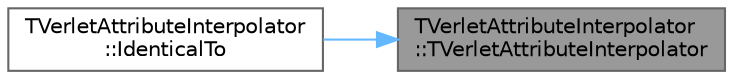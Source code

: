 digraph "TVerletAttributeInterpolator::TVerletAttributeInterpolator"
{
 // INTERACTIVE_SVG=YES
 // LATEX_PDF_SIZE
  bgcolor="transparent";
  edge [fontname=Helvetica,fontsize=10,labelfontname=Helvetica,labelfontsize=10];
  node [fontname=Helvetica,fontsize=10,shape=box,height=0.2,width=0.4];
  rankdir="RL";
  Node1 [id="Node000001",label="TVerletAttributeInterpolator\l::TVerletAttributeInterpolator",height=0.2,width=0.4,color="gray40", fillcolor="grey60", style="filled", fontcolor="black",tooltip=" "];
  Node1 -> Node2 [id="edge1_Node000001_Node000002",dir="back",color="steelblue1",style="solid",tooltip=" "];
  Node2 [id="Node000002",label="TVerletAttributeInterpolator\l::IdenticalTo",height=0.2,width=0.4,color="grey40", fillcolor="white", style="filled",URL="$d8/d0e/classTVerletAttributeInterpolator.html#aad2bdc43ff2e75c7448e4ba4a0577a63",tooltip="Compares this interpolator to another one."];
}

